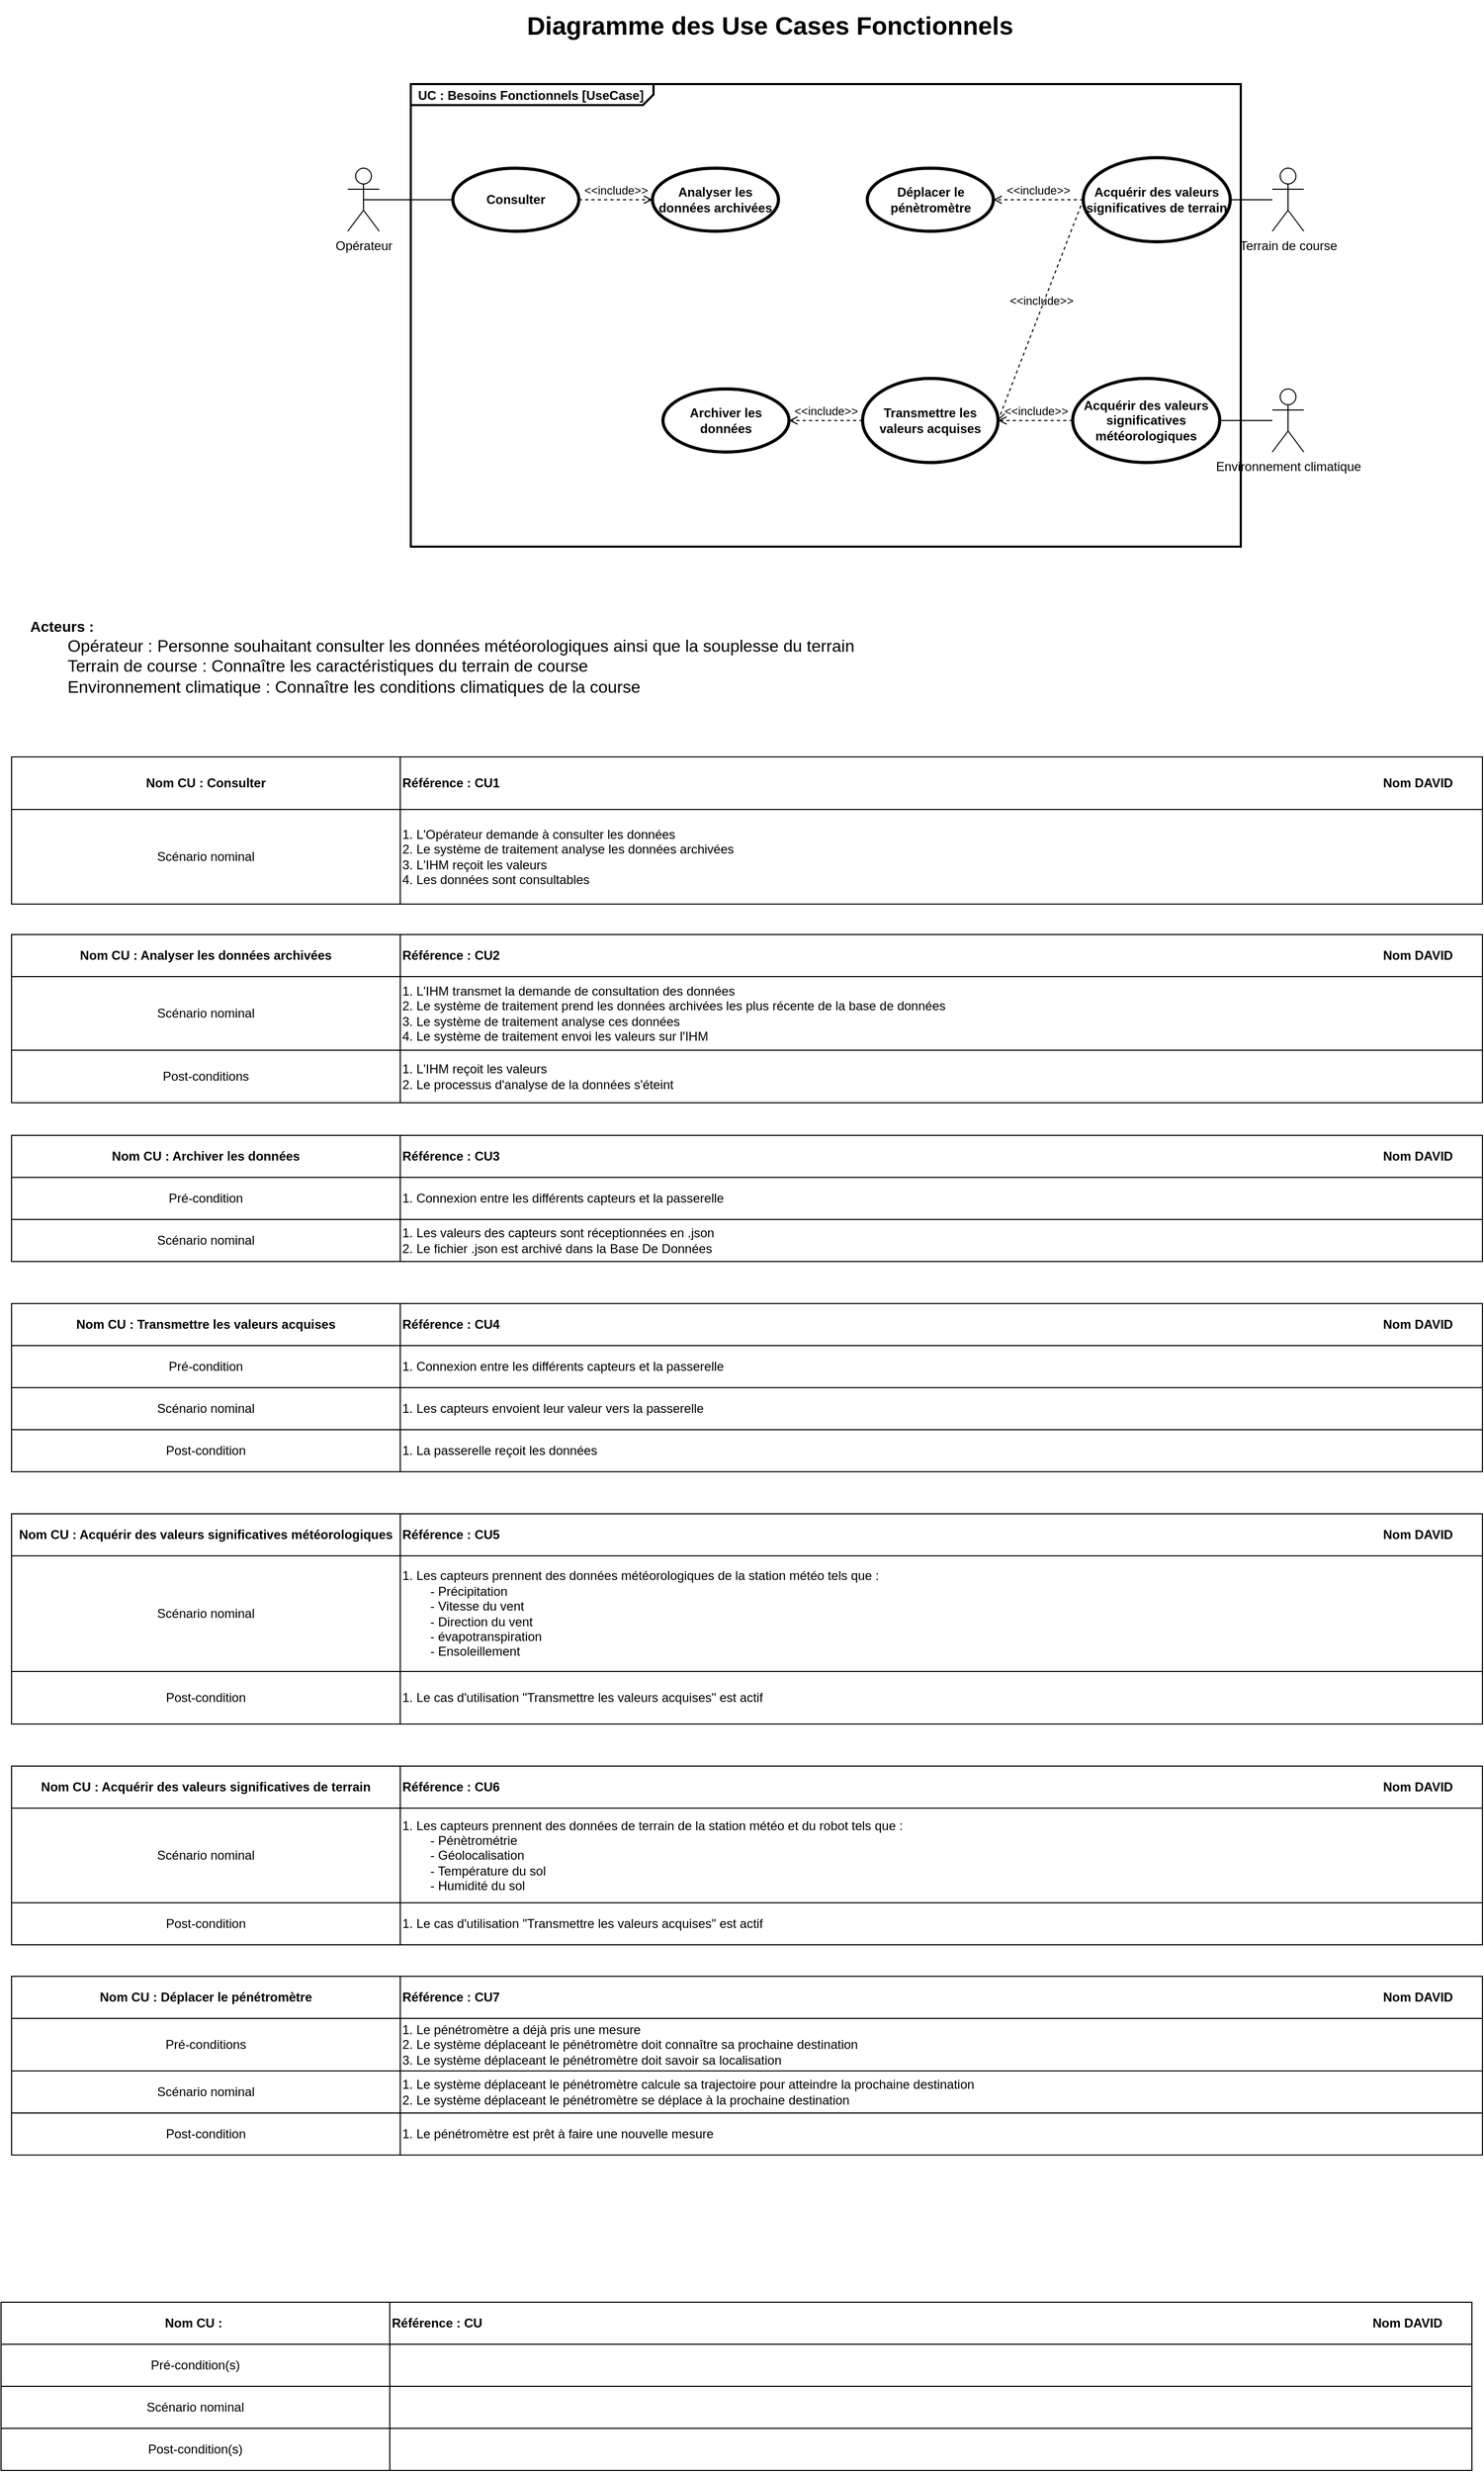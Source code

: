 <mxfile version="26.0.16">
  <diagram name="Page-1" id="A70qAdrdHBVWr6EGe4Zw">
    <mxGraphModel dx="1470" dy="661" grid="1" gridSize="10" guides="1" tooltips="1" connect="1" arrows="1" fold="1" page="1" pageScale="1" pageWidth="827" pageHeight="1169" math="0" shadow="0">
      <root>
        <mxCell id="0" />
        <mxCell id="1" parent="0" />
        <mxCell id="mM5LaX8ZNjWrrgv3H_fU-1" value="&lt;p style=&quot;margin:0px;margin-top:4px;margin-left:7px;text-align:left;&quot;&gt;&lt;b&gt;UC : Besoins Fonctionnels [UseCase]&lt;/b&gt;&lt;/p&gt;" style="html=1;shape=mxgraph.sysml.package;overflow=fill;labelX=231.9;strokeWidth=2;align=center;" parent="1" vertex="1">
          <mxGeometry x="500" y="200" width="790" height="440" as="geometry" />
        </mxCell>
        <mxCell id="mM5LaX8ZNjWrrgv3H_fU-2" value="Opérateur" style="shape=umlActor;html=1;verticalLabelPosition=bottom;verticalAlign=top;align=center;" parent="1" vertex="1">
          <mxGeometry x="440" y="280" width="30" height="60" as="geometry" />
        </mxCell>
        <mxCell id="mM5LaX8ZNjWrrgv3H_fU-3" value="Consulter" style="shape=ellipse;html=1;strokeWidth=3;fontStyle=1;whiteSpace=wrap;align=center;perimeter=ellipsePerimeter;" parent="1" vertex="1">
          <mxGeometry x="540" y="280" width="120" height="60" as="geometry" />
        </mxCell>
        <mxCell id="mM5LaX8ZNjWrrgv3H_fU-4" value="" style="edgeStyle=none;html=1;endArrow=none;verticalAlign=bottom;rounded=0;exitX=0.5;exitY=0.5;exitDx=0;exitDy=0;exitPerimeter=0;entryX=0;entryY=0.5;entryDx=0;entryDy=0;" parent="1" source="mM5LaX8ZNjWrrgv3H_fU-2" target="mM5LaX8ZNjWrrgv3H_fU-3" edge="1">
          <mxGeometry width="160" relative="1" as="geometry">
            <mxPoint x="780" y="450" as="sourcePoint" />
            <mxPoint x="940" y="450" as="targetPoint" />
          </mxGeometry>
        </mxCell>
        <mxCell id="mM5LaX8ZNjWrrgv3H_fU-5" value="Analyser les données archivées" style="shape=ellipse;html=1;strokeWidth=3;fontStyle=1;whiteSpace=wrap;align=center;perimeter=ellipsePerimeter;" parent="1" vertex="1">
          <mxGeometry x="730" y="280" width="120" height="60" as="geometry" />
        </mxCell>
        <mxCell id="mM5LaX8ZNjWrrgv3H_fU-6" value="&amp;lt;&amp;lt;include&amp;gt;&amp;gt;" style="edgeStyle=none;html=1;endArrow=open;verticalAlign=bottom;dashed=1;labelBackgroundColor=none;rounded=0;exitX=1;exitY=0.5;exitDx=0;exitDy=0;entryX=0;entryY=0.5;entryDx=0;entryDy=0;" parent="1" source="mM5LaX8ZNjWrrgv3H_fU-3" target="mM5LaX8ZNjWrrgv3H_fU-5" edge="1">
          <mxGeometry width="160" relative="1" as="geometry">
            <mxPoint x="780" y="450" as="sourcePoint" />
            <mxPoint x="940" y="450" as="targetPoint" />
          </mxGeometry>
        </mxCell>
        <mxCell id="mM5LaX8ZNjWrrgv3H_fU-10" value="Acquérir des valeurs significatives météorologiques" style="shape=ellipse;html=1;strokeWidth=3;fontStyle=1;whiteSpace=wrap;align=center;perimeter=ellipsePerimeter;" parent="1" vertex="1">
          <mxGeometry x="1130" y="480" width="140" height="80" as="geometry" />
        </mxCell>
        <mxCell id="mM5LaX8ZNjWrrgv3H_fU-11" value="Environnement climatique" style="shape=umlActor;html=1;verticalLabelPosition=bottom;verticalAlign=top;align=center;" parent="1" vertex="1">
          <mxGeometry x="1320" y="490" width="30" height="60" as="geometry" />
        </mxCell>
        <mxCell id="mM5LaX8ZNjWrrgv3H_fU-12" value="Terrain de course" style="shape=umlActor;html=1;verticalLabelPosition=bottom;verticalAlign=top;align=center;" parent="1" vertex="1">
          <mxGeometry x="1320" y="280" width="30" height="60" as="geometry" />
        </mxCell>
        <mxCell id="mM5LaX8ZNjWrrgv3H_fU-16" value="Transmettre les valeurs acquises" style="shape=ellipse;html=1;strokeWidth=3;fontStyle=1;whiteSpace=wrap;align=center;perimeter=ellipsePerimeter;" parent="1" vertex="1">
          <mxGeometry x="930" y="480" width="129" height="80" as="geometry" />
        </mxCell>
        <mxCell id="mM5LaX8ZNjWrrgv3H_fU-17" value="&amp;lt;&amp;lt;include&amp;gt;&amp;gt;" style="edgeStyle=none;html=1;endArrow=open;verticalAlign=bottom;dashed=1;labelBackgroundColor=none;rounded=0;entryX=1;entryY=0.5;entryDx=0;entryDy=0;exitX=0;exitY=0.5;exitDx=0;exitDy=0;" parent="1" source="mM5LaX8ZNjWrrgv3H_fU-10" target="mM5LaX8ZNjWrrgv3H_fU-16" edge="1">
          <mxGeometry width="160" relative="1" as="geometry">
            <mxPoint x="770" y="450" as="sourcePoint" />
            <mxPoint x="930" y="450" as="targetPoint" />
          </mxGeometry>
        </mxCell>
        <mxCell id="mM5LaX8ZNjWrrgv3H_fU-18" value="Archiver les données" style="shape=ellipse;html=1;strokeWidth=3;fontStyle=1;whiteSpace=wrap;align=center;perimeter=ellipsePerimeter;" parent="1" vertex="1">
          <mxGeometry x="740" y="490" width="120" height="60" as="geometry" />
        </mxCell>
        <mxCell id="mM5LaX8ZNjWrrgv3H_fU-20" value="&amp;lt;&amp;lt;include&amp;gt;&amp;gt;" style="edgeStyle=none;html=1;endArrow=open;verticalAlign=bottom;dashed=1;labelBackgroundColor=none;rounded=0;entryX=1;entryY=0.5;entryDx=0;entryDy=0;exitX=0;exitY=0.5;exitDx=0;exitDy=0;" parent="1" source="mM5LaX8ZNjWrrgv3H_fU-16" target="mM5LaX8ZNjWrrgv3H_fU-18" edge="1">
          <mxGeometry width="160" relative="1" as="geometry">
            <mxPoint x="770" y="450" as="sourcePoint" />
            <mxPoint x="930" y="450" as="targetPoint" />
          </mxGeometry>
        </mxCell>
        <mxCell id="mM5LaX8ZNjWrrgv3H_fU-22" value="Acquérir des valeurs significatives de terrain" style="shape=ellipse;html=1;strokeWidth=3;fontStyle=1;whiteSpace=wrap;align=center;perimeter=ellipsePerimeter;" parent="1" vertex="1">
          <mxGeometry x="1140" y="270" width="140" height="80" as="geometry" />
        </mxCell>
        <mxCell id="mM5LaX8ZNjWrrgv3H_fU-23" value="&amp;lt;&amp;lt;include&amp;gt;&amp;gt;" style="edgeStyle=none;html=1;endArrow=open;verticalAlign=bottom;dashed=1;labelBackgroundColor=none;rounded=0;entryX=1;entryY=0.5;entryDx=0;entryDy=0;exitX=0;exitY=0.5;exitDx=0;exitDy=0;" parent="1" source="mM5LaX8ZNjWrrgv3H_fU-22" target="mM5LaX8ZNjWrrgv3H_fU-16" edge="1">
          <mxGeometry width="160" relative="1" as="geometry">
            <mxPoint x="1130" y="555" as="sourcePoint" />
            <mxPoint x="1019" y="505" as="targetPoint" />
          </mxGeometry>
        </mxCell>
        <mxCell id="mM5LaX8ZNjWrrgv3H_fU-24" value="&amp;lt;&amp;lt;include&amp;gt;&amp;gt;" style="edgeStyle=none;html=1;endArrow=open;verticalAlign=bottom;dashed=1;labelBackgroundColor=none;rounded=0;exitX=0;exitY=0.5;exitDx=0;exitDy=0;" parent="1" source="mM5LaX8ZNjWrrgv3H_fU-22" target="mM5LaX8ZNjWrrgv3H_fU-25" edge="1">
          <mxGeometry width="160" relative="1" as="geometry">
            <mxPoint x="770" y="430" as="sourcePoint" />
            <mxPoint x="930" y="430" as="targetPoint" />
          </mxGeometry>
        </mxCell>
        <mxCell id="mM5LaX8ZNjWrrgv3H_fU-25" value="Déplacer le pénètromètre" style="shape=ellipse;html=1;strokeWidth=3;fontStyle=1;whiteSpace=wrap;align=center;perimeter=ellipsePerimeter;" parent="1" vertex="1">
          <mxGeometry x="934.5" y="280" width="120" height="60" as="geometry" />
        </mxCell>
        <mxCell id="mM5LaX8ZNjWrrgv3H_fU-30" value="&lt;font style=&quot;font-size: 24px;&quot;&gt;&lt;b style=&quot;&quot;&gt;Diagramme des Use Cases Fonctionnels&lt;/b&gt;&lt;/font&gt;" style="text;html=1;align=center;verticalAlign=middle;whiteSpace=wrap;rounded=0;" parent="1" vertex="1">
          <mxGeometry x="603.75" y="120" width="476.25" height="50" as="geometry" />
        </mxCell>
        <mxCell id="mM5LaX8ZNjWrrgv3H_fU-32" value="&lt;div style=&quot;text-align: left;&quot;&gt;&lt;span style=&quot;background-color: transparent; color: light-dark(rgb(0, 0, 0), rgb(255, 255, 255));&quot;&gt;&lt;font style=&quot;font-size: 14px;&quot;&gt;&lt;b&gt;Acteurs :&lt;/b&gt;&lt;/font&gt;&lt;/span&gt;&lt;/div&gt;&lt;div style=&quot;text-align: left;&quot;&gt;&lt;font size=&quot;3&quot;&gt;&lt;span style=&quot;white-space: pre;&quot;&gt;&#x9;&lt;/span&gt;Opérateur : Personne souhaitant consulter les données météorologiques ainsi que la souplesse du terrain&lt;/font&gt;&lt;br&gt;&lt;/div&gt;&lt;div style=&quot;text-align: left;&quot;&gt;&lt;font size=&quot;3&quot;&gt;&lt;span style=&quot;white-space: pre;&quot;&gt;&#x9;&lt;/span&gt;Terrain de course : Connaître les caractéristiques du terrain de course&lt;/font&gt;&lt;/div&gt;&lt;div style=&quot;text-align: left;&quot;&gt;&lt;font size=&quot;3&quot;&gt;&lt;span style=&quot;white-space: pre;&quot;&gt;&#x9;&lt;/span&gt;Environnement climatique : Connaître les conditions climatiques de la course&lt;br&gt;&lt;/font&gt;&lt;/div&gt;" style="text;html=1;align=center;verticalAlign=middle;whiteSpace=wrap;rounded=0;" parent="1" vertex="1">
          <mxGeometry x="120" y="700" width="820" height="90" as="geometry" />
        </mxCell>
        <mxCell id="IDqtNjEQeDUn0TwhhDhB-2" value="" style="edgeStyle=none;html=1;endArrow=none;verticalAlign=bottom;rounded=0;fontSize=12;startSize=8;endSize=8;curved=1;exitX=1;exitY=0.5;exitDx=0;exitDy=0;" parent="1" source="mM5LaX8ZNjWrrgv3H_fU-22" target="mM5LaX8ZNjWrrgv3H_fU-12" edge="1">
          <mxGeometry width="160" relative="1" as="geometry">
            <mxPoint x="710" y="450" as="sourcePoint" />
            <mxPoint x="870" y="450" as="targetPoint" />
          </mxGeometry>
        </mxCell>
        <mxCell id="IDqtNjEQeDUn0TwhhDhB-4" value="" style="edgeStyle=none;html=1;endArrow=none;verticalAlign=bottom;rounded=0;fontSize=12;startSize=8;endSize=8;curved=1;exitX=1;exitY=0.5;exitDx=0;exitDy=0;" parent="1" source="mM5LaX8ZNjWrrgv3H_fU-10" target="mM5LaX8ZNjWrrgv3H_fU-11" edge="1">
          <mxGeometry width="160" relative="1" as="geometry">
            <mxPoint x="1290" y="390" as="sourcePoint" />
            <mxPoint x="1560" y="305" as="targetPoint" />
          </mxGeometry>
        </mxCell>
        <mxCell id="TfrUjy63wPKS15s9oKsK-1" value="" style="shape=table;startSize=0;container=1;collapsible=0;childLayout=tableLayout;" parent="1" vertex="1">
          <mxGeometry x="120" y="840" width="1400" height="140" as="geometry" />
        </mxCell>
        <mxCell id="TfrUjy63wPKS15s9oKsK-2" value="" style="shape=tableRow;horizontal=0;startSize=0;swimlaneHead=0;swimlaneBody=0;strokeColor=inherit;top=0;left=0;bottom=0;right=0;collapsible=0;dropTarget=0;fillColor=none;points=[[0,0.5],[1,0.5]];portConstraint=eastwest;" parent="TfrUjy63wPKS15s9oKsK-1" vertex="1">
          <mxGeometry width="1400" height="50" as="geometry" />
        </mxCell>
        <mxCell id="TfrUjy63wPKS15s9oKsK-3" value="&lt;b&gt;Nom CU : Consulter&lt;/b&gt;" style="shape=partialRectangle;html=1;whiteSpace=wrap;connectable=0;strokeColor=inherit;overflow=hidden;fillColor=none;top=0;left=0;bottom=0;right=0;pointerEvents=1;" parent="TfrUjy63wPKS15s9oKsK-2" vertex="1">
          <mxGeometry width="370" height="50" as="geometry">
            <mxRectangle width="370" height="50" as="alternateBounds" />
          </mxGeometry>
        </mxCell>
        <mxCell id="TfrUjy63wPKS15s9oKsK-4" value="&lt;b&gt;Référence : CU1&lt;span style=&quot;white-space: pre;&quot;&gt;&#x9;&lt;/span&gt;&lt;span style=&quot;white-space: pre;&quot;&gt;&#x9;&lt;/span&gt;&lt;span style=&quot;white-space: pre;&quot;&gt;&#x9;&lt;/span&gt;&lt;span style=&quot;white-space: pre;&quot;&gt;&#x9;&lt;/span&gt;&lt;span style=&quot;white-space: pre;&quot;&gt;&#x9;&lt;/span&gt;&lt;span style=&quot;white-space: pre;&quot;&gt;&#x9;&lt;/span&gt;&lt;span style=&quot;white-space: pre;&quot;&gt;&#x9;&lt;/span&gt;&lt;span style=&quot;white-space: pre;&quot;&gt;&#x9;&lt;/span&gt;&lt;span style=&quot;white-space: pre;&quot;&gt;&#x9;&lt;/span&gt;&lt;span style=&quot;white-space: pre;&quot;&gt;&#x9;&lt;/span&gt;&lt;span style=&quot;white-space: pre;&quot;&gt;&#x9;&lt;/span&gt;&lt;span style=&quot;white-space: pre;&quot;&gt;&#x9;&lt;/span&gt;&lt;span style=&quot;white-space: pre;&quot;&gt;&#x9;&lt;/span&gt;&lt;span style=&quot;white-space: pre;&quot;&gt;&#x9;&lt;/span&gt;&lt;span style=&quot;white-space: pre;&quot;&gt;&#x9;&lt;/span&gt;&lt;span style=&quot;white-space: pre;&quot;&gt;&#x9;&lt;/span&gt;&lt;span style=&quot;white-space: pre;&quot;&gt;&#x9;&lt;/span&gt;&lt;span style=&quot;white-space: pre;&quot;&gt;&#x9;&lt;/span&gt;&lt;span style=&quot;white-space: pre;&quot;&gt;&#x9;&lt;/span&gt;&lt;span style=&quot;white-space: pre;&quot;&gt;&#x9;&lt;/span&gt;&lt;span style=&quot;white-space: pre;&quot;&gt;&#x9;&lt;/span&gt;&lt;span style=&quot;white-space: pre;&quot;&gt;&#x9;&lt;/span&gt;&lt;span style=&quot;white-space: pre;&quot;&gt;&#x9;&lt;/span&gt;&lt;span style=&quot;white-space: pre;&quot;&gt;&#x9;&lt;/span&gt;&lt;span style=&quot;white-space: pre;&quot;&gt;&#x9;&lt;/span&gt;&lt;span style=&quot;white-space: pre;&quot;&gt;&#x9;&lt;/span&gt;&lt;span style=&quot;white-space: pre;&quot;&gt;&#x9;&lt;/span&gt;&lt;span style=&quot;white-space: pre;&quot;&gt;&#x9;&lt;/span&gt;&lt;span style=&quot;white-space: pre;&quot;&gt;&#x9;&lt;/span&gt;&lt;span style=&quot;white-space: pre;&quot;&gt;&#x9;&lt;/span&gt;&lt;span style=&quot;white-space: pre;&quot;&gt;&#x9;&lt;/span&gt;&lt;span style=&quot;white-space: pre;&quot;&gt;&#x9;&lt;/span&gt;Nom DAVID&lt;/b&gt;" style="shape=partialRectangle;html=1;whiteSpace=wrap;connectable=0;strokeColor=inherit;overflow=hidden;fillColor=none;top=0;left=0;bottom=0;right=0;pointerEvents=1;align=left;" parent="TfrUjy63wPKS15s9oKsK-2" vertex="1">
          <mxGeometry x="370" width="1030" height="50" as="geometry">
            <mxRectangle width="1030" height="50" as="alternateBounds" />
          </mxGeometry>
        </mxCell>
        <mxCell id="TfrUjy63wPKS15s9oKsK-8" value="" style="shape=tableRow;horizontal=0;startSize=0;swimlaneHead=0;swimlaneBody=0;strokeColor=inherit;top=0;left=0;bottom=0;right=0;collapsible=0;dropTarget=0;fillColor=none;points=[[0,0.5],[1,0.5]];portConstraint=eastwest;" parent="TfrUjy63wPKS15s9oKsK-1" vertex="1">
          <mxGeometry y="50" width="1400" height="90" as="geometry" />
        </mxCell>
        <mxCell id="TfrUjy63wPKS15s9oKsK-9" value="Scénario nominal" style="shape=partialRectangle;html=1;whiteSpace=wrap;connectable=0;strokeColor=inherit;overflow=hidden;fillColor=none;top=0;left=0;bottom=0;right=0;pointerEvents=1;" parent="TfrUjy63wPKS15s9oKsK-8" vertex="1">
          <mxGeometry width="370" height="90" as="geometry">
            <mxRectangle width="370" height="90" as="alternateBounds" />
          </mxGeometry>
        </mxCell>
        <mxCell id="TfrUjy63wPKS15s9oKsK-10" value="1. L&#39;Opérateur demande à consulter les données&lt;div&gt;2. Le système de traitement analyse les données archivées&lt;/div&gt;&lt;div&gt;3. L&#39;IHM reçoit les valeurs&lt;/div&gt;&lt;div&gt;4. Les données sont consultables&lt;/div&gt;" style="shape=partialRectangle;html=1;whiteSpace=wrap;connectable=0;strokeColor=inherit;overflow=hidden;fillColor=none;top=0;left=0;bottom=0;right=0;pointerEvents=1;align=left;" parent="TfrUjy63wPKS15s9oKsK-8" vertex="1">
          <mxGeometry x="370" width="1030" height="90" as="geometry">
            <mxRectangle width="1030" height="90" as="alternateBounds" />
          </mxGeometry>
        </mxCell>
        <mxCell id="TfrUjy63wPKS15s9oKsK-27" value="" style="shape=table;startSize=0;container=1;collapsible=0;childLayout=tableLayout;" parent="1" vertex="1">
          <mxGeometry x="110" y="2310" width="1400" height="160" as="geometry" />
        </mxCell>
        <mxCell id="TfrUjy63wPKS15s9oKsK-28" value="" style="shape=tableRow;horizontal=0;startSize=0;swimlaneHead=0;swimlaneBody=0;strokeColor=inherit;top=0;left=0;bottom=0;right=0;collapsible=0;dropTarget=0;fillColor=none;points=[[0,0.5],[1,0.5]];portConstraint=eastwest;" parent="TfrUjy63wPKS15s9oKsK-27" vertex="1">
          <mxGeometry width="1400" height="40" as="geometry" />
        </mxCell>
        <mxCell id="TfrUjy63wPKS15s9oKsK-29" value="&lt;b&gt;Nom CU :&amp;nbsp;&lt;/b&gt;" style="shape=partialRectangle;html=1;whiteSpace=wrap;connectable=0;strokeColor=inherit;overflow=hidden;fillColor=none;top=0;left=0;bottom=0;right=0;pointerEvents=1;" parent="TfrUjy63wPKS15s9oKsK-28" vertex="1">
          <mxGeometry width="370" height="40" as="geometry">
            <mxRectangle width="370" height="40" as="alternateBounds" />
          </mxGeometry>
        </mxCell>
        <mxCell id="TfrUjy63wPKS15s9oKsK-30" value="&lt;b&gt;Référence : CU&lt;span style=&quot;white-space: pre;&quot;&gt;&#x9;&lt;/span&gt;&lt;span style=&quot;white-space: pre;&quot;&gt;&#x9;&lt;/span&gt;&lt;span style=&quot;white-space: pre;&quot;&gt;&#x9;&lt;/span&gt;&lt;span style=&quot;white-space: pre;&quot;&gt;&#x9;&lt;/span&gt;&lt;span style=&quot;white-space: pre;&quot;&gt;&#x9;&lt;/span&gt;&lt;span style=&quot;white-space: pre;&quot;&gt;&#x9;&lt;/span&gt;&lt;span style=&quot;white-space: pre;&quot;&gt;&#x9;&lt;/span&gt;&lt;span style=&quot;white-space: pre;&quot;&gt;&#x9;&lt;/span&gt;&lt;span style=&quot;white-space: pre;&quot;&gt;&#x9;&lt;/span&gt;&lt;span style=&quot;white-space: pre;&quot;&gt;&#x9;&lt;/span&gt;&lt;span style=&quot;white-space: pre;&quot;&gt;&#x9;&lt;/span&gt;&lt;span style=&quot;white-space: pre;&quot;&gt;&#x9;&lt;/span&gt;&lt;span style=&quot;white-space: pre;&quot;&gt;&#x9;&lt;/span&gt;&lt;span style=&quot;white-space: pre;&quot;&gt;&#x9;&lt;/span&gt;&lt;span style=&quot;white-space: pre;&quot;&gt;&#x9;&lt;/span&gt;&lt;span style=&quot;white-space: pre;&quot;&gt;&#x9;&lt;/span&gt;&lt;span style=&quot;white-space: pre;&quot;&gt;&#x9;&lt;/span&gt;&lt;span style=&quot;white-space: pre;&quot;&gt;&#x9;&lt;/span&gt;&lt;span style=&quot;white-space: pre;&quot;&gt;&#x9;&lt;/span&gt;&lt;span style=&quot;white-space: pre;&quot;&gt;&#x9;&lt;/span&gt;&lt;span style=&quot;white-space: pre;&quot;&gt;&#x9;&lt;/span&gt;&lt;span style=&quot;white-space: pre;&quot;&gt;&#x9;&lt;/span&gt;&lt;span style=&quot;white-space: pre;&quot;&gt;&#x9;&lt;/span&gt;&lt;span style=&quot;white-space: pre;&quot;&gt;&#x9;&lt;/span&gt;&lt;span style=&quot;white-space: pre;&quot;&gt;&#x9;&lt;/span&gt;&lt;span style=&quot;white-space: pre;&quot;&gt;&#x9;&lt;/span&gt;&lt;span style=&quot;white-space: pre;&quot;&gt;&#x9;&lt;/span&gt;&lt;span style=&quot;white-space: pre;&quot;&gt;&#x9;&lt;/span&gt;&lt;span style=&quot;white-space: pre;&quot;&gt;&#x9;&lt;/span&gt;&lt;span style=&quot;white-space: pre;&quot;&gt;&#x9;&lt;/span&gt;&lt;span style=&quot;white-space: pre;&quot;&gt;&#x9;&lt;/span&gt;&lt;span style=&quot;white-space: pre;&quot;&gt;&#x9;&lt;/span&gt;Nom DAVID&lt;/b&gt;" style="shape=partialRectangle;html=1;whiteSpace=wrap;connectable=0;strokeColor=inherit;overflow=hidden;fillColor=none;top=0;left=0;bottom=0;right=0;pointerEvents=1;align=left;" parent="TfrUjy63wPKS15s9oKsK-28" vertex="1">
          <mxGeometry x="370" width="1030" height="40" as="geometry">
            <mxRectangle width="1030" height="40" as="alternateBounds" />
          </mxGeometry>
        </mxCell>
        <mxCell id="TfrUjy63wPKS15s9oKsK-31" value="" style="shape=tableRow;horizontal=0;startSize=0;swimlaneHead=0;swimlaneBody=0;strokeColor=inherit;top=0;left=0;bottom=0;right=0;collapsible=0;dropTarget=0;fillColor=none;points=[[0,0.5],[1,0.5]];portConstraint=eastwest;" parent="TfrUjy63wPKS15s9oKsK-27" vertex="1">
          <mxGeometry y="40" width="1400" height="40" as="geometry" />
        </mxCell>
        <mxCell id="TfrUjy63wPKS15s9oKsK-32" value="Pré-condition(s)" style="shape=partialRectangle;html=1;whiteSpace=wrap;connectable=0;strokeColor=inherit;overflow=hidden;fillColor=none;top=0;left=0;bottom=0;right=0;pointerEvents=1;" parent="TfrUjy63wPKS15s9oKsK-31" vertex="1">
          <mxGeometry width="370" height="40" as="geometry">
            <mxRectangle width="370" height="40" as="alternateBounds" />
          </mxGeometry>
        </mxCell>
        <mxCell id="TfrUjy63wPKS15s9oKsK-33" value="" style="shape=partialRectangle;html=1;whiteSpace=wrap;connectable=0;strokeColor=inherit;overflow=hidden;fillColor=none;top=0;left=0;bottom=0;right=0;pointerEvents=1;align=left;" parent="TfrUjy63wPKS15s9oKsK-31" vertex="1">
          <mxGeometry x="370" width="1030" height="40" as="geometry">
            <mxRectangle width="1030" height="40" as="alternateBounds" />
          </mxGeometry>
        </mxCell>
        <mxCell id="TfrUjy63wPKS15s9oKsK-34" value="" style="shape=tableRow;horizontal=0;startSize=0;swimlaneHead=0;swimlaneBody=0;strokeColor=inherit;top=0;left=0;bottom=0;right=0;collapsible=0;dropTarget=0;fillColor=none;points=[[0,0.5],[1,0.5]];portConstraint=eastwest;" parent="TfrUjy63wPKS15s9oKsK-27" vertex="1">
          <mxGeometry y="80" width="1400" height="40" as="geometry" />
        </mxCell>
        <mxCell id="TfrUjy63wPKS15s9oKsK-35" value="Scénario nominal" style="shape=partialRectangle;html=1;whiteSpace=wrap;connectable=0;strokeColor=inherit;overflow=hidden;fillColor=none;top=0;left=0;bottom=0;right=0;pointerEvents=1;" parent="TfrUjy63wPKS15s9oKsK-34" vertex="1">
          <mxGeometry width="370" height="40" as="geometry">
            <mxRectangle width="370" height="40" as="alternateBounds" />
          </mxGeometry>
        </mxCell>
        <mxCell id="TfrUjy63wPKS15s9oKsK-36" value="" style="shape=partialRectangle;html=1;whiteSpace=wrap;connectable=0;strokeColor=inherit;overflow=hidden;fillColor=none;top=0;left=0;bottom=0;right=0;pointerEvents=1;align=left;" parent="TfrUjy63wPKS15s9oKsK-34" vertex="1">
          <mxGeometry x="370" width="1030" height="40" as="geometry">
            <mxRectangle width="1030" height="40" as="alternateBounds" />
          </mxGeometry>
        </mxCell>
        <mxCell id="TfrUjy63wPKS15s9oKsK-37" value="" style="shape=tableRow;horizontal=0;startSize=0;swimlaneHead=0;swimlaneBody=0;strokeColor=inherit;top=0;left=0;bottom=0;right=0;collapsible=0;dropTarget=0;fillColor=none;points=[[0,0.5],[1,0.5]];portConstraint=eastwest;" parent="TfrUjy63wPKS15s9oKsK-27" vertex="1">
          <mxGeometry y="120" width="1400" height="40" as="geometry" />
        </mxCell>
        <mxCell id="TfrUjy63wPKS15s9oKsK-38" value="Post-condition(s)" style="shape=partialRectangle;html=1;whiteSpace=wrap;connectable=0;strokeColor=inherit;overflow=hidden;fillColor=none;top=0;left=0;bottom=0;right=0;pointerEvents=1;" parent="TfrUjy63wPKS15s9oKsK-37" vertex="1">
          <mxGeometry width="370" height="40" as="geometry">
            <mxRectangle width="370" height="40" as="alternateBounds" />
          </mxGeometry>
        </mxCell>
        <mxCell id="TfrUjy63wPKS15s9oKsK-39" value="" style="shape=partialRectangle;html=1;whiteSpace=wrap;connectable=0;strokeColor=inherit;overflow=hidden;fillColor=none;top=0;left=0;bottom=0;right=0;pointerEvents=1;align=left;" parent="TfrUjy63wPKS15s9oKsK-37" vertex="1">
          <mxGeometry x="370" width="1030" height="40" as="geometry">
            <mxRectangle width="1030" height="40" as="alternateBounds" />
          </mxGeometry>
        </mxCell>
        <mxCell id="TfrUjy63wPKS15s9oKsK-47" value="" style="shape=table;startSize=0;container=1;collapsible=0;childLayout=tableLayout;" parent="1" vertex="1">
          <mxGeometry x="120" y="1009" width="1400" height="160" as="geometry" />
        </mxCell>
        <mxCell id="TfrUjy63wPKS15s9oKsK-48" value="" style="shape=tableRow;horizontal=0;startSize=0;swimlaneHead=0;swimlaneBody=0;strokeColor=inherit;top=0;left=0;bottom=0;right=0;collapsible=0;dropTarget=0;fillColor=none;points=[[0,0.5],[1,0.5]];portConstraint=eastwest;" parent="TfrUjy63wPKS15s9oKsK-47" vertex="1">
          <mxGeometry width="1400" height="40" as="geometry" />
        </mxCell>
        <mxCell id="TfrUjy63wPKS15s9oKsK-49" value="&lt;b&gt;Nom CU : Analyser les données archivées&lt;/b&gt;" style="shape=partialRectangle;html=1;whiteSpace=wrap;connectable=0;strokeColor=inherit;overflow=hidden;fillColor=none;top=0;left=0;bottom=0;right=0;pointerEvents=1;" parent="TfrUjy63wPKS15s9oKsK-48" vertex="1">
          <mxGeometry width="370" height="40" as="geometry">
            <mxRectangle width="370" height="40" as="alternateBounds" />
          </mxGeometry>
        </mxCell>
        <mxCell id="TfrUjy63wPKS15s9oKsK-50" value="&lt;b&gt;Référence : CU2&lt;span style=&quot;white-space: pre;&quot;&gt;&#x9;&lt;/span&gt;&lt;span style=&quot;white-space: pre;&quot;&gt;&#x9;&lt;/span&gt;&lt;span style=&quot;white-space: pre;&quot;&gt;&#x9;&lt;/span&gt;&lt;span style=&quot;white-space: pre;&quot;&gt;&#x9;&lt;/span&gt;&lt;span style=&quot;white-space: pre;&quot;&gt;&#x9;&lt;/span&gt;&lt;span style=&quot;white-space: pre;&quot;&gt;&#x9;&lt;/span&gt;&lt;span style=&quot;white-space: pre;&quot;&gt;&#x9;&lt;/span&gt;&lt;span style=&quot;white-space: pre;&quot;&gt;&#x9;&lt;/span&gt;&lt;span style=&quot;white-space: pre;&quot;&gt;&#x9;&lt;/span&gt;&lt;span style=&quot;white-space: pre;&quot;&gt;&#x9;&lt;/span&gt;&lt;span style=&quot;white-space: pre;&quot;&gt;&#x9;&lt;/span&gt;&lt;span style=&quot;white-space: pre;&quot;&gt;&#x9;&lt;/span&gt;&lt;span style=&quot;white-space: pre;&quot;&gt;&#x9;&lt;/span&gt;&lt;span style=&quot;white-space: pre;&quot;&gt;&#x9;&lt;/span&gt;&lt;span style=&quot;white-space: pre;&quot;&gt;&#x9;&lt;/span&gt;&lt;span style=&quot;white-space: pre;&quot;&gt;&#x9;&lt;/span&gt;&lt;span style=&quot;white-space: pre;&quot;&gt;&#x9;&lt;/span&gt;&lt;span style=&quot;white-space: pre;&quot;&gt;&#x9;&lt;/span&gt;&lt;span style=&quot;white-space: pre;&quot;&gt;&#x9;&lt;/span&gt;&lt;span style=&quot;white-space: pre;&quot;&gt;&#x9;&lt;/span&gt;&lt;span style=&quot;white-space: pre;&quot;&gt;&#x9;&lt;/span&gt;&lt;span style=&quot;white-space: pre;&quot;&gt;&#x9;&lt;/span&gt;&lt;span style=&quot;white-space: pre;&quot;&gt;&#x9;&lt;/span&gt;&lt;span style=&quot;white-space: pre;&quot;&gt;&#x9;&lt;/span&gt;&lt;span style=&quot;white-space: pre;&quot;&gt;&#x9;&lt;/span&gt;&lt;span style=&quot;white-space: pre;&quot;&gt;&#x9;&lt;/span&gt;&lt;span style=&quot;white-space: pre;&quot;&gt;&#x9;&lt;/span&gt;&lt;span style=&quot;white-space: pre;&quot;&gt;&#x9;&lt;/span&gt;&lt;span style=&quot;white-space: pre;&quot;&gt;&#x9;&lt;/span&gt;&lt;span style=&quot;white-space: pre;&quot;&gt;&#x9;&lt;/span&gt;&lt;span style=&quot;white-space: pre;&quot;&gt;&#x9;&lt;/span&gt;&lt;span style=&quot;white-space: pre;&quot;&gt;&#x9;&lt;/span&gt;Nom DAVID&lt;/b&gt;" style="shape=partialRectangle;html=1;whiteSpace=wrap;connectable=0;strokeColor=inherit;overflow=hidden;fillColor=none;top=0;left=0;bottom=0;right=0;pointerEvents=1;align=left;" parent="TfrUjy63wPKS15s9oKsK-48" vertex="1">
          <mxGeometry x="370" width="1030" height="40" as="geometry">
            <mxRectangle width="1030" height="40" as="alternateBounds" />
          </mxGeometry>
        </mxCell>
        <mxCell id="TfrUjy63wPKS15s9oKsK-54" value="" style="shape=tableRow;horizontal=0;startSize=0;swimlaneHead=0;swimlaneBody=0;strokeColor=inherit;top=0;left=0;bottom=0;right=0;collapsible=0;dropTarget=0;fillColor=none;points=[[0,0.5],[1,0.5]];portConstraint=eastwest;" parent="TfrUjy63wPKS15s9oKsK-47" vertex="1">
          <mxGeometry y="40" width="1400" height="70" as="geometry" />
        </mxCell>
        <mxCell id="TfrUjy63wPKS15s9oKsK-55" value="Scénario nominal" style="shape=partialRectangle;html=1;whiteSpace=wrap;connectable=0;strokeColor=inherit;overflow=hidden;fillColor=none;top=0;left=0;bottom=0;right=0;pointerEvents=1;" parent="TfrUjy63wPKS15s9oKsK-54" vertex="1">
          <mxGeometry width="370" height="70" as="geometry">
            <mxRectangle width="370" height="70" as="alternateBounds" />
          </mxGeometry>
        </mxCell>
        <mxCell id="TfrUjy63wPKS15s9oKsK-56" value="&lt;div&gt;1. L&#39;IHM transmet la demande de consultation des données&lt;/div&gt;&lt;div&gt;2. Le système de traitement prend les données archivées les plus récente de la base de données&lt;/div&gt;&lt;div&gt;3. Le système de traitement analyse ces données&lt;/div&gt;&lt;div&gt;4. Le système de traitement envoi les valeurs sur l&#39;IHM&lt;/div&gt;" style="shape=partialRectangle;html=1;whiteSpace=wrap;connectable=0;strokeColor=inherit;overflow=hidden;fillColor=none;top=0;left=0;bottom=0;right=0;pointerEvents=1;align=left;" parent="TfrUjy63wPKS15s9oKsK-54" vertex="1">
          <mxGeometry x="370" width="1030" height="70" as="geometry">
            <mxRectangle width="1030" height="70" as="alternateBounds" />
          </mxGeometry>
        </mxCell>
        <mxCell id="TfrUjy63wPKS15s9oKsK-57" value="" style="shape=tableRow;horizontal=0;startSize=0;swimlaneHead=0;swimlaneBody=0;strokeColor=inherit;top=0;left=0;bottom=0;right=0;collapsible=0;dropTarget=0;fillColor=none;points=[[0,0.5],[1,0.5]];portConstraint=eastwest;" parent="TfrUjy63wPKS15s9oKsK-47" vertex="1">
          <mxGeometry y="110" width="1400" height="50" as="geometry" />
        </mxCell>
        <mxCell id="TfrUjy63wPKS15s9oKsK-58" value="Post-conditions" style="shape=partialRectangle;html=1;whiteSpace=wrap;connectable=0;strokeColor=inherit;overflow=hidden;fillColor=none;top=0;left=0;bottom=0;right=0;pointerEvents=1;" parent="TfrUjy63wPKS15s9oKsK-57" vertex="1">
          <mxGeometry width="370" height="50" as="geometry">
            <mxRectangle width="370" height="50" as="alternateBounds" />
          </mxGeometry>
        </mxCell>
        <mxCell id="TfrUjy63wPKS15s9oKsK-59" value="1. L&#39;IHM reçoit les valeurs&lt;div&gt;2.&lt;span style=&quot;background-color: transparent; color: light-dark(rgb(0, 0, 0), rgb(255, 255, 255));&quot;&gt;&amp;nbsp;&lt;/span&gt;&lt;span style=&quot;background-color: transparent; color: light-dark(rgb(0, 0, 0), rgb(255, 255, 255));&quot;&gt;Le processus d&#39;analyse de la données s&#39;éteint&lt;/span&gt;&lt;/div&gt;" style="shape=partialRectangle;html=1;whiteSpace=wrap;connectable=0;strokeColor=inherit;overflow=hidden;fillColor=none;top=0;left=0;bottom=0;right=0;pointerEvents=1;align=left;" parent="TfrUjy63wPKS15s9oKsK-57" vertex="1">
          <mxGeometry x="370" width="1030" height="50" as="geometry">
            <mxRectangle width="1030" height="50" as="alternateBounds" />
          </mxGeometry>
        </mxCell>
        <mxCell id="TfrUjy63wPKS15s9oKsK-61" value="" style="shape=table;startSize=0;container=1;collapsible=0;childLayout=tableLayout;" parent="1" vertex="1">
          <mxGeometry x="120" y="1200" width="1400" height="120" as="geometry" />
        </mxCell>
        <mxCell id="TfrUjy63wPKS15s9oKsK-62" value="" style="shape=tableRow;horizontal=0;startSize=0;swimlaneHead=0;swimlaneBody=0;strokeColor=inherit;top=0;left=0;bottom=0;right=0;collapsible=0;dropTarget=0;fillColor=none;points=[[0,0.5],[1,0.5]];portConstraint=eastwest;" parent="TfrUjy63wPKS15s9oKsK-61" vertex="1">
          <mxGeometry width="1400" height="40" as="geometry" />
        </mxCell>
        <mxCell id="TfrUjy63wPKS15s9oKsK-63" value="&lt;b&gt;Nom CU : Archiver les données&lt;/b&gt;" style="shape=partialRectangle;html=1;whiteSpace=wrap;connectable=0;strokeColor=inherit;overflow=hidden;fillColor=none;top=0;left=0;bottom=0;right=0;pointerEvents=1;" parent="TfrUjy63wPKS15s9oKsK-62" vertex="1">
          <mxGeometry width="370" height="40" as="geometry">
            <mxRectangle width="370" height="40" as="alternateBounds" />
          </mxGeometry>
        </mxCell>
        <mxCell id="TfrUjy63wPKS15s9oKsK-64" value="&lt;b&gt;Référence : CU3&lt;span style=&quot;white-space: pre;&quot;&gt;&#x9;&lt;/span&gt;&lt;span style=&quot;white-space: pre;&quot;&gt;&#x9;&lt;/span&gt;&lt;span style=&quot;white-space: pre;&quot;&gt;&#x9;&lt;/span&gt;&lt;span style=&quot;white-space: pre;&quot;&gt;&#x9;&lt;/span&gt;&lt;span style=&quot;white-space: pre;&quot;&gt;&#x9;&lt;/span&gt;&lt;span style=&quot;white-space: pre;&quot;&gt;&#x9;&lt;/span&gt;&lt;span style=&quot;white-space: pre;&quot;&gt;&#x9;&lt;/span&gt;&lt;span style=&quot;white-space: pre;&quot;&gt;&#x9;&lt;/span&gt;&lt;span style=&quot;white-space: pre;&quot;&gt;&#x9;&lt;/span&gt;&lt;span style=&quot;white-space: pre;&quot;&gt;&#x9;&lt;/span&gt;&lt;span style=&quot;white-space: pre;&quot;&gt;&#x9;&lt;/span&gt;&lt;span style=&quot;white-space: pre;&quot;&gt;&#x9;&lt;/span&gt;&lt;span style=&quot;white-space: pre;&quot;&gt;&#x9;&lt;/span&gt;&lt;span style=&quot;white-space: pre;&quot;&gt;&#x9;&lt;/span&gt;&lt;span style=&quot;white-space: pre;&quot;&gt;&#x9;&lt;/span&gt;&lt;span style=&quot;white-space: pre;&quot;&gt;&#x9;&lt;/span&gt;&lt;span style=&quot;white-space: pre;&quot;&gt;&#x9;&lt;/span&gt;&lt;span style=&quot;white-space: pre;&quot;&gt;&#x9;&lt;/span&gt;&lt;span style=&quot;white-space: pre;&quot;&gt;&#x9;&lt;/span&gt;&lt;span style=&quot;white-space: pre;&quot;&gt;&#x9;&lt;/span&gt;&lt;span style=&quot;white-space: pre;&quot;&gt;&#x9;&lt;/span&gt;&lt;span style=&quot;white-space: pre;&quot;&gt;&#x9;&lt;/span&gt;&lt;span style=&quot;white-space: pre;&quot;&gt;&#x9;&lt;/span&gt;&lt;span style=&quot;white-space: pre;&quot;&gt;&#x9;&lt;/span&gt;&lt;span style=&quot;white-space: pre;&quot;&gt;&#x9;&lt;/span&gt;&lt;span style=&quot;white-space: pre;&quot;&gt;&#x9;&lt;/span&gt;&lt;span style=&quot;white-space: pre;&quot;&gt;&#x9;&lt;/span&gt;&lt;span style=&quot;white-space: pre;&quot;&gt;&#x9;&lt;/span&gt;&lt;span style=&quot;white-space: pre;&quot;&gt;&#x9;&lt;/span&gt;&lt;span style=&quot;white-space: pre;&quot;&gt;&#x9;&lt;/span&gt;&lt;span style=&quot;white-space: pre;&quot;&gt;&#x9;&lt;/span&gt;&lt;span style=&quot;white-space: pre;&quot;&gt;&#x9;&lt;/span&gt;Nom DAVID&lt;/b&gt;" style="shape=partialRectangle;html=1;whiteSpace=wrap;connectable=0;strokeColor=inherit;overflow=hidden;fillColor=none;top=0;left=0;bottom=0;right=0;pointerEvents=1;align=left;" parent="TfrUjy63wPKS15s9oKsK-62" vertex="1">
          <mxGeometry x="370" width="1030" height="40" as="geometry">
            <mxRectangle width="1030" height="40" as="alternateBounds" />
          </mxGeometry>
        </mxCell>
        <mxCell id="TfrUjy63wPKS15s9oKsK-65" value="" style="shape=tableRow;horizontal=0;startSize=0;swimlaneHead=0;swimlaneBody=0;strokeColor=inherit;top=0;left=0;bottom=0;right=0;collapsible=0;dropTarget=0;fillColor=none;points=[[0,0.5],[1,0.5]];portConstraint=eastwest;" parent="TfrUjy63wPKS15s9oKsK-61" vertex="1">
          <mxGeometry y="40" width="1400" height="40" as="geometry" />
        </mxCell>
        <mxCell id="TfrUjy63wPKS15s9oKsK-66" value="Pré-condition" style="shape=partialRectangle;html=1;whiteSpace=wrap;connectable=0;strokeColor=inherit;overflow=hidden;fillColor=none;top=0;left=0;bottom=0;right=0;pointerEvents=1;" parent="TfrUjy63wPKS15s9oKsK-65" vertex="1">
          <mxGeometry width="370" height="40" as="geometry">
            <mxRectangle width="370" height="40" as="alternateBounds" />
          </mxGeometry>
        </mxCell>
        <mxCell id="TfrUjy63wPKS15s9oKsK-67" value="1. Connexion entre les différents capteurs et la passerelle" style="shape=partialRectangle;html=1;whiteSpace=wrap;connectable=0;strokeColor=inherit;overflow=hidden;fillColor=none;top=0;left=0;bottom=0;right=0;pointerEvents=1;align=left;" parent="TfrUjy63wPKS15s9oKsK-65" vertex="1">
          <mxGeometry x="370" width="1030" height="40" as="geometry">
            <mxRectangle width="1030" height="40" as="alternateBounds" />
          </mxGeometry>
        </mxCell>
        <mxCell id="TfrUjy63wPKS15s9oKsK-68" value="" style="shape=tableRow;horizontal=0;startSize=0;swimlaneHead=0;swimlaneBody=0;strokeColor=inherit;top=0;left=0;bottom=0;right=0;collapsible=0;dropTarget=0;fillColor=none;points=[[0,0.5],[1,0.5]];portConstraint=eastwest;" parent="TfrUjy63wPKS15s9oKsK-61" vertex="1">
          <mxGeometry y="80" width="1400" height="40" as="geometry" />
        </mxCell>
        <mxCell id="TfrUjy63wPKS15s9oKsK-69" value="Scénario nominal" style="shape=partialRectangle;html=1;whiteSpace=wrap;connectable=0;strokeColor=inherit;overflow=hidden;fillColor=none;top=0;left=0;bottom=0;right=0;pointerEvents=1;" parent="TfrUjy63wPKS15s9oKsK-68" vertex="1">
          <mxGeometry width="370" height="40" as="geometry">
            <mxRectangle width="370" height="40" as="alternateBounds" />
          </mxGeometry>
        </mxCell>
        <mxCell id="TfrUjy63wPKS15s9oKsK-70" value="1. Les valeurs des capteurs sont réceptionnées en .json&lt;div&gt;2. Le fichier .json est archivé dans la Base De Données&lt;/div&gt;" style="shape=partialRectangle;html=1;whiteSpace=wrap;connectable=0;strokeColor=inherit;overflow=hidden;fillColor=none;top=0;left=0;bottom=0;right=0;pointerEvents=1;align=left;" parent="TfrUjy63wPKS15s9oKsK-68" vertex="1">
          <mxGeometry x="370" width="1030" height="40" as="geometry">
            <mxRectangle width="1030" height="40" as="alternateBounds" />
          </mxGeometry>
        </mxCell>
        <mxCell id="TfrUjy63wPKS15s9oKsK-74" value="" style="shape=table;startSize=0;container=1;collapsible=0;childLayout=tableLayout;" parent="1" vertex="1">
          <mxGeometry x="120" y="1360" width="1400" height="160" as="geometry" />
        </mxCell>
        <mxCell id="TfrUjy63wPKS15s9oKsK-75" value="" style="shape=tableRow;horizontal=0;startSize=0;swimlaneHead=0;swimlaneBody=0;strokeColor=inherit;top=0;left=0;bottom=0;right=0;collapsible=0;dropTarget=0;fillColor=none;points=[[0,0.5],[1,0.5]];portConstraint=eastwest;" parent="TfrUjy63wPKS15s9oKsK-74" vertex="1">
          <mxGeometry width="1400" height="40" as="geometry" />
        </mxCell>
        <mxCell id="TfrUjy63wPKS15s9oKsK-76" value="&lt;b&gt;Nom CU : Transmettre les valeurs acquises&lt;/b&gt;" style="shape=partialRectangle;html=1;whiteSpace=wrap;connectable=0;strokeColor=inherit;overflow=hidden;fillColor=none;top=0;left=0;bottom=0;right=0;pointerEvents=1;" parent="TfrUjy63wPKS15s9oKsK-75" vertex="1">
          <mxGeometry width="370" height="40" as="geometry">
            <mxRectangle width="370" height="40" as="alternateBounds" />
          </mxGeometry>
        </mxCell>
        <mxCell id="TfrUjy63wPKS15s9oKsK-77" value="&lt;b&gt;Référence : CU4&lt;span style=&quot;white-space: pre;&quot;&gt;&#x9;&lt;/span&gt;&lt;span style=&quot;white-space: pre;&quot;&gt;&#x9;&lt;/span&gt;&lt;span style=&quot;white-space: pre;&quot;&gt;&#x9;&lt;/span&gt;&lt;span style=&quot;white-space: pre;&quot;&gt;&#x9;&lt;/span&gt;&lt;span style=&quot;white-space: pre;&quot;&gt;&#x9;&lt;/span&gt;&lt;span style=&quot;white-space: pre;&quot;&gt;&#x9;&lt;/span&gt;&lt;span style=&quot;white-space: pre;&quot;&gt;&#x9;&lt;/span&gt;&lt;span style=&quot;white-space: pre;&quot;&gt;&#x9;&lt;/span&gt;&lt;span style=&quot;white-space: pre;&quot;&gt;&#x9;&lt;/span&gt;&lt;span style=&quot;white-space: pre;&quot;&gt;&#x9;&lt;/span&gt;&lt;span style=&quot;white-space: pre;&quot;&gt;&#x9;&lt;/span&gt;&lt;span style=&quot;white-space: pre;&quot;&gt;&#x9;&lt;/span&gt;&lt;span style=&quot;white-space: pre;&quot;&gt;&#x9;&lt;/span&gt;&lt;span style=&quot;white-space: pre;&quot;&gt;&#x9;&lt;/span&gt;&lt;span style=&quot;white-space: pre;&quot;&gt;&#x9;&lt;/span&gt;&lt;span style=&quot;white-space: pre;&quot;&gt;&#x9;&lt;/span&gt;&lt;span style=&quot;white-space: pre;&quot;&gt;&#x9;&lt;/span&gt;&lt;span style=&quot;white-space: pre;&quot;&gt;&#x9;&lt;/span&gt;&lt;span style=&quot;white-space: pre;&quot;&gt;&#x9;&lt;/span&gt;&lt;span style=&quot;white-space: pre;&quot;&gt;&#x9;&lt;/span&gt;&lt;span style=&quot;white-space: pre;&quot;&gt;&#x9;&lt;/span&gt;&lt;span style=&quot;white-space: pre;&quot;&gt;&#x9;&lt;/span&gt;&lt;span style=&quot;white-space: pre;&quot;&gt;&#x9;&lt;/span&gt;&lt;span style=&quot;white-space: pre;&quot;&gt;&#x9;&lt;/span&gt;&lt;span style=&quot;white-space: pre;&quot;&gt;&#x9;&lt;/span&gt;&lt;span style=&quot;white-space: pre;&quot;&gt;&#x9;&lt;/span&gt;&lt;span style=&quot;white-space: pre;&quot;&gt;&#x9;&lt;/span&gt;&lt;span style=&quot;white-space: pre;&quot;&gt;&#x9;&lt;/span&gt;&lt;span style=&quot;white-space: pre;&quot;&gt;&#x9;&lt;/span&gt;&lt;span style=&quot;white-space: pre;&quot;&gt;&#x9;&lt;/span&gt;&lt;span style=&quot;white-space: pre;&quot;&gt;&#x9;&lt;/span&gt;&lt;span style=&quot;white-space: pre;&quot;&gt;&#x9;&lt;/span&gt;Nom DAVID&lt;/b&gt;" style="shape=partialRectangle;html=1;whiteSpace=wrap;connectable=0;strokeColor=inherit;overflow=hidden;fillColor=none;top=0;left=0;bottom=0;right=0;pointerEvents=1;align=left;" parent="TfrUjy63wPKS15s9oKsK-75" vertex="1">
          <mxGeometry x="370" width="1030" height="40" as="geometry">
            <mxRectangle width="1030" height="40" as="alternateBounds" />
          </mxGeometry>
        </mxCell>
        <mxCell id="TfrUjy63wPKS15s9oKsK-78" value="" style="shape=tableRow;horizontal=0;startSize=0;swimlaneHead=0;swimlaneBody=0;strokeColor=inherit;top=0;left=0;bottom=0;right=0;collapsible=0;dropTarget=0;fillColor=none;points=[[0,0.5],[1,0.5]];portConstraint=eastwest;" parent="TfrUjy63wPKS15s9oKsK-74" vertex="1">
          <mxGeometry y="40" width="1400" height="40" as="geometry" />
        </mxCell>
        <mxCell id="TfrUjy63wPKS15s9oKsK-79" value="Pré-condition" style="shape=partialRectangle;html=1;whiteSpace=wrap;connectable=0;strokeColor=inherit;overflow=hidden;fillColor=none;top=0;left=0;bottom=0;right=0;pointerEvents=1;" parent="TfrUjy63wPKS15s9oKsK-78" vertex="1">
          <mxGeometry width="370" height="40" as="geometry">
            <mxRectangle width="370" height="40" as="alternateBounds" />
          </mxGeometry>
        </mxCell>
        <mxCell id="TfrUjy63wPKS15s9oKsK-80" value="1. Connexion entre les différents capteurs et la passerelle" style="shape=partialRectangle;html=1;whiteSpace=wrap;connectable=0;strokeColor=inherit;overflow=hidden;fillColor=none;top=0;left=0;bottom=0;right=0;pointerEvents=1;align=left;" parent="TfrUjy63wPKS15s9oKsK-78" vertex="1">
          <mxGeometry x="370" width="1030" height="40" as="geometry">
            <mxRectangle width="1030" height="40" as="alternateBounds" />
          </mxGeometry>
        </mxCell>
        <mxCell id="TfrUjy63wPKS15s9oKsK-81" value="" style="shape=tableRow;horizontal=0;startSize=0;swimlaneHead=0;swimlaneBody=0;strokeColor=inherit;top=0;left=0;bottom=0;right=0;collapsible=0;dropTarget=0;fillColor=none;points=[[0,0.5],[1,0.5]];portConstraint=eastwest;" parent="TfrUjy63wPKS15s9oKsK-74" vertex="1">
          <mxGeometry y="80" width="1400" height="40" as="geometry" />
        </mxCell>
        <mxCell id="TfrUjy63wPKS15s9oKsK-82" value="Scénario nominal" style="shape=partialRectangle;html=1;whiteSpace=wrap;connectable=0;strokeColor=inherit;overflow=hidden;fillColor=none;top=0;left=0;bottom=0;right=0;pointerEvents=1;" parent="TfrUjy63wPKS15s9oKsK-81" vertex="1">
          <mxGeometry width="370" height="40" as="geometry">
            <mxRectangle width="370" height="40" as="alternateBounds" />
          </mxGeometry>
        </mxCell>
        <mxCell id="TfrUjy63wPKS15s9oKsK-83" value="1. Les capteurs envoient leur valeur vers la passerelle" style="shape=partialRectangle;html=1;whiteSpace=wrap;connectable=0;strokeColor=inherit;overflow=hidden;fillColor=none;top=0;left=0;bottom=0;right=0;pointerEvents=1;align=left;" parent="TfrUjy63wPKS15s9oKsK-81" vertex="1">
          <mxGeometry x="370" width="1030" height="40" as="geometry">
            <mxRectangle width="1030" height="40" as="alternateBounds" />
          </mxGeometry>
        </mxCell>
        <mxCell id="TfrUjy63wPKS15s9oKsK-84" value="" style="shape=tableRow;horizontal=0;startSize=0;swimlaneHead=0;swimlaneBody=0;strokeColor=inherit;top=0;left=0;bottom=0;right=0;collapsible=0;dropTarget=0;fillColor=none;points=[[0,0.5],[1,0.5]];portConstraint=eastwest;" parent="TfrUjy63wPKS15s9oKsK-74" vertex="1">
          <mxGeometry y="120" width="1400" height="40" as="geometry" />
        </mxCell>
        <mxCell id="TfrUjy63wPKS15s9oKsK-85" value="Post-condition" style="shape=partialRectangle;html=1;whiteSpace=wrap;connectable=0;strokeColor=inherit;overflow=hidden;fillColor=none;top=0;left=0;bottom=0;right=0;pointerEvents=1;" parent="TfrUjy63wPKS15s9oKsK-84" vertex="1">
          <mxGeometry width="370" height="40" as="geometry">
            <mxRectangle width="370" height="40" as="alternateBounds" />
          </mxGeometry>
        </mxCell>
        <mxCell id="TfrUjy63wPKS15s9oKsK-86" value="1. La passerelle reçoit les données" style="shape=partialRectangle;html=1;whiteSpace=wrap;connectable=0;strokeColor=inherit;overflow=hidden;fillColor=none;top=0;left=0;bottom=0;right=0;pointerEvents=1;align=left;" parent="TfrUjy63wPKS15s9oKsK-84" vertex="1">
          <mxGeometry x="370" width="1030" height="40" as="geometry">
            <mxRectangle width="1030" height="40" as="alternateBounds" />
          </mxGeometry>
        </mxCell>
        <mxCell id="wgS-Y_190Qiyua-rPaF9-1" value="" style="shape=table;startSize=0;container=1;collapsible=0;childLayout=tableLayout;" parent="1" vertex="1">
          <mxGeometry x="120" y="1560" width="1400" height="200" as="geometry" />
        </mxCell>
        <mxCell id="wgS-Y_190Qiyua-rPaF9-2" value="" style="shape=tableRow;horizontal=0;startSize=0;swimlaneHead=0;swimlaneBody=0;strokeColor=inherit;top=0;left=0;bottom=0;right=0;collapsible=0;dropTarget=0;fillColor=none;points=[[0,0.5],[1,0.5]];portConstraint=eastwest;" parent="wgS-Y_190Qiyua-rPaF9-1" vertex="1">
          <mxGeometry width="1400" height="40" as="geometry" />
        </mxCell>
        <mxCell id="wgS-Y_190Qiyua-rPaF9-3" value="&lt;b&gt;Nom CU : Acquérir des valeurs significatives météorologiques&lt;/b&gt;" style="shape=partialRectangle;html=1;whiteSpace=wrap;connectable=0;strokeColor=inherit;overflow=hidden;fillColor=none;top=0;left=0;bottom=0;right=0;pointerEvents=1;" parent="wgS-Y_190Qiyua-rPaF9-2" vertex="1">
          <mxGeometry width="370" height="40" as="geometry">
            <mxRectangle width="370" height="40" as="alternateBounds" />
          </mxGeometry>
        </mxCell>
        <mxCell id="wgS-Y_190Qiyua-rPaF9-4" value="&lt;b&gt;Référence : CU5&lt;span style=&quot;white-space: pre;&quot;&gt;&#x9;&lt;/span&gt;&lt;span style=&quot;white-space: pre;&quot;&gt;&#x9;&lt;/span&gt;&lt;span style=&quot;white-space: pre;&quot;&gt;&#x9;&lt;/span&gt;&lt;span style=&quot;white-space: pre;&quot;&gt;&#x9;&lt;/span&gt;&lt;span style=&quot;white-space: pre;&quot;&gt;&#x9;&lt;/span&gt;&lt;span style=&quot;white-space: pre;&quot;&gt;&#x9;&lt;/span&gt;&lt;span style=&quot;white-space: pre;&quot;&gt;&#x9;&lt;/span&gt;&lt;span style=&quot;white-space: pre;&quot;&gt;&#x9;&lt;/span&gt;&lt;span style=&quot;white-space: pre;&quot;&gt;&#x9;&lt;/span&gt;&lt;span style=&quot;white-space: pre;&quot;&gt;&#x9;&lt;/span&gt;&lt;span style=&quot;white-space: pre;&quot;&gt;&#x9;&lt;/span&gt;&lt;span style=&quot;white-space: pre;&quot;&gt;&#x9;&lt;/span&gt;&lt;span style=&quot;white-space: pre;&quot;&gt;&#x9;&lt;/span&gt;&lt;span style=&quot;white-space: pre;&quot;&gt;&#x9;&lt;/span&gt;&lt;span style=&quot;white-space: pre;&quot;&gt;&#x9;&lt;/span&gt;&lt;span style=&quot;white-space: pre;&quot;&gt;&#x9;&lt;/span&gt;&lt;span style=&quot;white-space: pre;&quot;&gt;&#x9;&lt;/span&gt;&lt;span style=&quot;white-space: pre;&quot;&gt;&#x9;&lt;/span&gt;&lt;span style=&quot;white-space: pre;&quot;&gt;&#x9;&lt;/span&gt;&lt;span style=&quot;white-space: pre;&quot;&gt;&#x9;&lt;/span&gt;&lt;span style=&quot;white-space: pre;&quot;&gt;&#x9;&lt;/span&gt;&lt;span style=&quot;white-space: pre;&quot;&gt;&#x9;&lt;/span&gt;&lt;span style=&quot;white-space: pre;&quot;&gt;&#x9;&lt;/span&gt;&lt;span style=&quot;white-space: pre;&quot;&gt;&#x9;&lt;/span&gt;&lt;span style=&quot;white-space: pre;&quot;&gt;&#x9;&lt;/span&gt;&lt;span style=&quot;white-space: pre;&quot;&gt;&#x9;&lt;/span&gt;&lt;span style=&quot;white-space: pre;&quot;&gt;&#x9;&lt;/span&gt;&lt;span style=&quot;white-space: pre;&quot;&gt;&#x9;&lt;/span&gt;&lt;span style=&quot;white-space: pre;&quot;&gt;&#x9;&lt;/span&gt;&lt;span style=&quot;white-space: pre;&quot;&gt;&#x9;&lt;/span&gt;&lt;span style=&quot;white-space: pre;&quot;&gt;&#x9;&lt;/span&gt;&lt;span style=&quot;white-space: pre;&quot;&gt;&#x9;&lt;/span&gt;Nom DAVID&lt;/b&gt;" style="shape=partialRectangle;html=1;whiteSpace=wrap;connectable=0;strokeColor=inherit;overflow=hidden;fillColor=none;top=0;left=0;bottom=0;right=0;pointerEvents=1;align=left;" parent="wgS-Y_190Qiyua-rPaF9-2" vertex="1">
          <mxGeometry x="370" width="1030" height="40" as="geometry">
            <mxRectangle width="1030" height="40" as="alternateBounds" />
          </mxGeometry>
        </mxCell>
        <mxCell id="wgS-Y_190Qiyua-rPaF9-8" value="" style="shape=tableRow;horizontal=0;startSize=0;swimlaneHead=0;swimlaneBody=0;strokeColor=inherit;top=0;left=0;bottom=0;right=0;collapsible=0;dropTarget=0;fillColor=none;points=[[0,0.5],[1,0.5]];portConstraint=eastwest;" parent="wgS-Y_190Qiyua-rPaF9-1" vertex="1">
          <mxGeometry y="40" width="1400" height="110" as="geometry" />
        </mxCell>
        <mxCell id="wgS-Y_190Qiyua-rPaF9-9" value="Scénario nominal" style="shape=partialRectangle;html=1;whiteSpace=wrap;connectable=0;strokeColor=inherit;overflow=hidden;fillColor=none;top=0;left=0;bottom=0;right=0;pointerEvents=1;" parent="wgS-Y_190Qiyua-rPaF9-8" vertex="1">
          <mxGeometry width="370" height="110" as="geometry">
            <mxRectangle width="370" height="110" as="alternateBounds" />
          </mxGeometry>
        </mxCell>
        <mxCell id="wgS-Y_190Qiyua-rPaF9-10" value="&lt;div&gt;1. Les capteurs prennent des données météorologiques de la station météo tels que :&lt;/div&gt;&lt;div&gt;&lt;span style=&quot;white-space: pre;&quot;&gt;&#x9;&lt;/span&gt;- Précipitation&lt;/div&gt;&lt;div&gt;&lt;span style=&quot;white-space: pre;&quot;&gt;&#x9;&lt;/span&gt;- Vitesse du vent&lt;/div&gt;&lt;div&gt;&lt;span style=&quot;white-space: pre;&quot;&gt;&#x9;&lt;/span&gt;- Direction du vent&lt;/div&gt;&lt;div&gt;&lt;span style=&quot;white-space: pre;&quot;&gt;&#x9;&lt;/span&gt;- évapotranspiration&lt;br&gt;&lt;/div&gt;&lt;div&gt;&lt;span style=&quot;white-space: pre;&quot;&gt;&#x9;&lt;/span&gt;- Ensoleillement&lt;br&gt;&lt;/div&gt;" style="shape=partialRectangle;html=1;whiteSpace=wrap;connectable=0;strokeColor=inherit;overflow=hidden;fillColor=none;top=0;left=0;bottom=0;right=0;pointerEvents=1;align=left;" parent="wgS-Y_190Qiyua-rPaF9-8" vertex="1">
          <mxGeometry x="370" width="1030" height="110" as="geometry">
            <mxRectangle width="1030" height="110" as="alternateBounds" />
          </mxGeometry>
        </mxCell>
        <mxCell id="wgS-Y_190Qiyua-rPaF9-11" value="" style="shape=tableRow;horizontal=0;startSize=0;swimlaneHead=0;swimlaneBody=0;strokeColor=inherit;top=0;left=0;bottom=0;right=0;collapsible=0;dropTarget=0;fillColor=none;points=[[0,0.5],[1,0.5]];portConstraint=eastwest;" parent="wgS-Y_190Qiyua-rPaF9-1" vertex="1">
          <mxGeometry y="150" width="1400" height="50" as="geometry" />
        </mxCell>
        <mxCell id="wgS-Y_190Qiyua-rPaF9-12" value="Post-condition" style="shape=partialRectangle;html=1;whiteSpace=wrap;connectable=0;strokeColor=inherit;overflow=hidden;fillColor=none;top=0;left=0;bottom=0;right=0;pointerEvents=1;" parent="wgS-Y_190Qiyua-rPaF9-11" vertex="1">
          <mxGeometry width="370" height="50" as="geometry">
            <mxRectangle width="370" height="50" as="alternateBounds" />
          </mxGeometry>
        </mxCell>
        <mxCell id="wgS-Y_190Qiyua-rPaF9-13" value="1. Le cas d&#39;utilisation &quot;Transmettre les valeurs acquises&quot; est actif" style="shape=partialRectangle;html=1;whiteSpace=wrap;connectable=0;strokeColor=inherit;overflow=hidden;fillColor=none;top=0;left=0;bottom=0;right=0;pointerEvents=1;align=left;" parent="wgS-Y_190Qiyua-rPaF9-11" vertex="1">
          <mxGeometry x="370" width="1030" height="50" as="geometry">
            <mxRectangle width="1030" height="50" as="alternateBounds" />
          </mxGeometry>
        </mxCell>
        <mxCell id="wgS-Y_190Qiyua-rPaF9-14" value="" style="shape=table;startSize=0;container=1;collapsible=0;childLayout=tableLayout;" parent="1" vertex="1">
          <mxGeometry x="120" y="1800" width="1400" height="170" as="geometry" />
        </mxCell>
        <mxCell id="wgS-Y_190Qiyua-rPaF9-15" value="" style="shape=tableRow;horizontal=0;startSize=0;swimlaneHead=0;swimlaneBody=0;strokeColor=inherit;top=0;left=0;bottom=0;right=0;collapsible=0;dropTarget=0;fillColor=none;points=[[0,0.5],[1,0.5]];portConstraint=eastwest;" parent="wgS-Y_190Qiyua-rPaF9-14" vertex="1">
          <mxGeometry width="1400" height="40" as="geometry" />
        </mxCell>
        <mxCell id="wgS-Y_190Qiyua-rPaF9-16" value="&lt;b&gt;Nom CU : Acquérir des valeurs significatives de terrain&lt;/b&gt;" style="shape=partialRectangle;html=1;whiteSpace=wrap;connectable=0;strokeColor=inherit;overflow=hidden;fillColor=none;top=0;left=0;bottom=0;right=0;pointerEvents=1;" parent="wgS-Y_190Qiyua-rPaF9-15" vertex="1">
          <mxGeometry width="370" height="40" as="geometry">
            <mxRectangle width="370" height="40" as="alternateBounds" />
          </mxGeometry>
        </mxCell>
        <mxCell id="wgS-Y_190Qiyua-rPaF9-17" value="&lt;b&gt;Référence : CU6&lt;span style=&quot;white-space: pre;&quot;&gt;&#x9;&lt;/span&gt;&lt;span style=&quot;white-space: pre;&quot;&gt;&#x9;&lt;/span&gt;&lt;span style=&quot;white-space: pre;&quot;&gt;&#x9;&lt;/span&gt;&lt;span style=&quot;white-space: pre;&quot;&gt;&#x9;&lt;/span&gt;&lt;span style=&quot;white-space: pre;&quot;&gt;&#x9;&lt;/span&gt;&lt;span style=&quot;white-space: pre;&quot;&gt;&#x9;&lt;/span&gt;&lt;span style=&quot;white-space: pre;&quot;&gt;&#x9;&lt;/span&gt;&lt;span style=&quot;white-space: pre;&quot;&gt;&#x9;&lt;/span&gt;&lt;span style=&quot;white-space: pre;&quot;&gt;&#x9;&lt;/span&gt;&lt;span style=&quot;white-space: pre;&quot;&gt;&#x9;&lt;/span&gt;&lt;span style=&quot;white-space: pre;&quot;&gt;&#x9;&lt;/span&gt;&lt;span style=&quot;white-space: pre;&quot;&gt;&#x9;&lt;/span&gt;&lt;span style=&quot;white-space: pre;&quot;&gt;&#x9;&lt;/span&gt;&lt;span style=&quot;white-space: pre;&quot;&gt;&#x9;&lt;/span&gt;&lt;span style=&quot;white-space: pre;&quot;&gt;&#x9;&lt;/span&gt;&lt;span style=&quot;white-space: pre;&quot;&gt;&#x9;&lt;/span&gt;&lt;span style=&quot;white-space: pre;&quot;&gt;&#x9;&lt;/span&gt;&lt;span style=&quot;white-space: pre;&quot;&gt;&#x9;&lt;/span&gt;&lt;span style=&quot;white-space: pre;&quot;&gt;&#x9;&lt;/span&gt;&lt;span style=&quot;white-space: pre;&quot;&gt;&#x9;&lt;/span&gt;&lt;span style=&quot;white-space: pre;&quot;&gt;&#x9;&lt;/span&gt;&lt;span style=&quot;white-space: pre;&quot;&gt;&#x9;&lt;/span&gt;&lt;span style=&quot;white-space: pre;&quot;&gt;&#x9;&lt;/span&gt;&lt;span style=&quot;white-space: pre;&quot;&gt;&#x9;&lt;/span&gt;&lt;span style=&quot;white-space: pre;&quot;&gt;&#x9;&lt;/span&gt;&lt;span style=&quot;white-space: pre;&quot;&gt;&#x9;&lt;/span&gt;&lt;span style=&quot;white-space: pre;&quot;&gt;&#x9;&lt;/span&gt;&lt;span style=&quot;white-space: pre;&quot;&gt;&#x9;&lt;/span&gt;&lt;span style=&quot;white-space: pre;&quot;&gt;&#x9;&lt;/span&gt;&lt;span style=&quot;white-space: pre;&quot;&gt;&#x9;&lt;/span&gt;&lt;span style=&quot;white-space: pre;&quot;&gt;&#x9;&lt;/span&gt;&lt;span style=&quot;white-space: pre;&quot;&gt;&#x9;&lt;/span&gt;Nom DAVID&lt;/b&gt;" style="shape=partialRectangle;html=1;whiteSpace=wrap;connectable=0;strokeColor=inherit;overflow=hidden;fillColor=none;top=0;left=0;bottom=0;right=0;pointerEvents=1;align=left;" parent="wgS-Y_190Qiyua-rPaF9-15" vertex="1">
          <mxGeometry x="370" width="1030" height="40" as="geometry">
            <mxRectangle width="1030" height="40" as="alternateBounds" />
          </mxGeometry>
        </mxCell>
        <mxCell id="wgS-Y_190Qiyua-rPaF9-21" value="" style="shape=tableRow;horizontal=0;startSize=0;swimlaneHead=0;swimlaneBody=0;strokeColor=inherit;top=0;left=0;bottom=0;right=0;collapsible=0;dropTarget=0;fillColor=none;points=[[0,0.5],[1,0.5]];portConstraint=eastwest;" parent="wgS-Y_190Qiyua-rPaF9-14" vertex="1">
          <mxGeometry y="40" width="1400" height="90" as="geometry" />
        </mxCell>
        <mxCell id="wgS-Y_190Qiyua-rPaF9-22" value="Scénario nominal" style="shape=partialRectangle;html=1;whiteSpace=wrap;connectable=0;strokeColor=inherit;overflow=hidden;fillColor=none;top=0;left=0;bottom=0;right=0;pointerEvents=1;" parent="wgS-Y_190Qiyua-rPaF9-21" vertex="1">
          <mxGeometry width="370" height="90" as="geometry">
            <mxRectangle width="370" height="90" as="alternateBounds" />
          </mxGeometry>
        </mxCell>
        <mxCell id="wgS-Y_190Qiyua-rPaF9-23" value="&lt;div&gt;1. Les capteurs prennent des données de terrain de la station météo et du robot tels que :&lt;/div&gt;&lt;div&gt;&lt;span style=&quot;white-space: pre;&quot;&gt;&#x9;&lt;/span&gt;- Pénètrométrie&lt;/div&gt;&lt;div&gt;&lt;span style=&quot;white-space: pre;&quot;&gt;&#x9;&lt;/span&gt;- Géolocalisation&lt;br&gt;&lt;/div&gt;&lt;div&gt;&lt;span style=&quot;white-space: pre;&quot;&gt;&#x9;&lt;/span&gt;&lt;span style=&quot;white-space: pre;&quot;&gt;&lt;/span&gt;- Température du sol&lt;/div&gt;&lt;div&gt;&lt;span style=&quot;white-space: pre;&quot;&gt;&#x9;&lt;/span&gt;&lt;span style=&quot;white-space: pre;&quot;&gt;&lt;/span&gt;- Humidité du sol&lt;/div&gt;" style="shape=partialRectangle;html=1;whiteSpace=wrap;connectable=0;strokeColor=inherit;overflow=hidden;fillColor=none;top=0;left=0;bottom=0;right=0;pointerEvents=1;align=left;" parent="wgS-Y_190Qiyua-rPaF9-21" vertex="1">
          <mxGeometry x="370" width="1030" height="90" as="geometry">
            <mxRectangle width="1030" height="90" as="alternateBounds" />
          </mxGeometry>
        </mxCell>
        <mxCell id="wgS-Y_190Qiyua-rPaF9-24" value="" style="shape=tableRow;horizontal=0;startSize=0;swimlaneHead=0;swimlaneBody=0;strokeColor=inherit;top=0;left=0;bottom=0;right=0;collapsible=0;dropTarget=0;fillColor=none;points=[[0,0.5],[1,0.5]];portConstraint=eastwest;" parent="wgS-Y_190Qiyua-rPaF9-14" vertex="1">
          <mxGeometry y="130" width="1400" height="40" as="geometry" />
        </mxCell>
        <mxCell id="wgS-Y_190Qiyua-rPaF9-25" value="Post-condition" style="shape=partialRectangle;html=1;whiteSpace=wrap;connectable=0;strokeColor=inherit;overflow=hidden;fillColor=none;top=0;left=0;bottom=0;right=0;pointerEvents=1;" parent="wgS-Y_190Qiyua-rPaF9-24" vertex="1">
          <mxGeometry width="370" height="40" as="geometry">
            <mxRectangle width="370" height="40" as="alternateBounds" />
          </mxGeometry>
        </mxCell>
        <mxCell id="wgS-Y_190Qiyua-rPaF9-26" value="1. Le cas d&#39;utilisation &quot;Transmettre les valeurs acquises&quot; est actif" style="shape=partialRectangle;html=1;whiteSpace=wrap;connectable=0;strokeColor=inherit;overflow=hidden;fillColor=none;top=0;left=0;bottom=0;right=0;pointerEvents=1;align=left;" parent="wgS-Y_190Qiyua-rPaF9-24" vertex="1">
          <mxGeometry x="370" width="1030" height="40" as="geometry">
            <mxRectangle width="1030" height="40" as="alternateBounds" />
          </mxGeometry>
        </mxCell>
        <mxCell id="wgS-Y_190Qiyua-rPaF9-27" value="" style="shape=table;startSize=0;container=1;collapsible=0;childLayout=tableLayout;" parent="1" vertex="1">
          <mxGeometry x="120" y="2000" width="1400" height="170" as="geometry" />
        </mxCell>
        <mxCell id="wgS-Y_190Qiyua-rPaF9-28" value="" style="shape=tableRow;horizontal=0;startSize=0;swimlaneHead=0;swimlaneBody=0;strokeColor=inherit;top=0;left=0;bottom=0;right=0;collapsible=0;dropTarget=0;fillColor=none;points=[[0,0.5],[1,0.5]];portConstraint=eastwest;" parent="wgS-Y_190Qiyua-rPaF9-27" vertex="1">
          <mxGeometry width="1400" height="40" as="geometry" />
        </mxCell>
        <mxCell id="wgS-Y_190Qiyua-rPaF9-29" value="&lt;b&gt;Nom CU : Déplacer le pénétromètre&lt;/b&gt;" style="shape=partialRectangle;html=1;whiteSpace=wrap;connectable=0;strokeColor=inherit;overflow=hidden;fillColor=none;top=0;left=0;bottom=0;right=0;pointerEvents=1;" parent="wgS-Y_190Qiyua-rPaF9-28" vertex="1">
          <mxGeometry width="370" height="40" as="geometry">
            <mxRectangle width="370" height="40" as="alternateBounds" />
          </mxGeometry>
        </mxCell>
        <mxCell id="wgS-Y_190Qiyua-rPaF9-30" value="&lt;b&gt;Référence : CU7&lt;span style=&quot;white-space: pre;&quot;&gt;&#x9;&lt;/span&gt;&lt;span style=&quot;white-space: pre;&quot;&gt;&#x9;&lt;/span&gt;&lt;span style=&quot;white-space: pre;&quot;&gt;&#x9;&lt;/span&gt;&lt;span style=&quot;white-space: pre;&quot;&gt;&#x9;&lt;/span&gt;&lt;span style=&quot;white-space: pre;&quot;&gt;&#x9;&lt;/span&gt;&lt;span style=&quot;white-space: pre;&quot;&gt;&#x9;&lt;/span&gt;&lt;span style=&quot;white-space: pre;&quot;&gt;&#x9;&lt;/span&gt;&lt;span style=&quot;white-space: pre;&quot;&gt;&#x9;&lt;/span&gt;&lt;span style=&quot;white-space: pre;&quot;&gt;&#x9;&lt;/span&gt;&lt;span style=&quot;white-space: pre;&quot;&gt;&#x9;&lt;/span&gt;&lt;span style=&quot;white-space: pre;&quot;&gt;&#x9;&lt;/span&gt;&lt;span style=&quot;white-space: pre;&quot;&gt;&#x9;&lt;/span&gt;&lt;span style=&quot;white-space: pre;&quot;&gt;&#x9;&lt;/span&gt;&lt;span style=&quot;white-space: pre;&quot;&gt;&#x9;&lt;/span&gt;&lt;span style=&quot;white-space: pre;&quot;&gt;&#x9;&lt;/span&gt;&lt;span style=&quot;white-space: pre;&quot;&gt;&#x9;&lt;/span&gt;&lt;span style=&quot;white-space: pre;&quot;&gt;&#x9;&lt;/span&gt;&lt;span style=&quot;white-space: pre;&quot;&gt;&#x9;&lt;/span&gt;&lt;span style=&quot;white-space: pre;&quot;&gt;&#x9;&lt;/span&gt;&lt;span style=&quot;white-space: pre;&quot;&gt;&#x9;&lt;/span&gt;&lt;span style=&quot;white-space: pre;&quot;&gt;&#x9;&lt;/span&gt;&lt;span style=&quot;white-space: pre;&quot;&gt;&#x9;&lt;/span&gt;&lt;span style=&quot;white-space: pre;&quot;&gt;&#x9;&lt;/span&gt;&lt;span style=&quot;white-space: pre;&quot;&gt;&#x9;&lt;/span&gt;&lt;span style=&quot;white-space: pre;&quot;&gt;&#x9;&lt;/span&gt;&lt;span style=&quot;white-space: pre;&quot;&gt;&#x9;&lt;/span&gt;&lt;span style=&quot;white-space: pre;&quot;&gt;&#x9;&lt;/span&gt;&lt;span style=&quot;white-space: pre;&quot;&gt;&#x9;&lt;/span&gt;&lt;span style=&quot;white-space: pre;&quot;&gt;&#x9;&lt;/span&gt;&lt;span style=&quot;white-space: pre;&quot;&gt;&#x9;&lt;/span&gt;&lt;span style=&quot;white-space: pre;&quot;&gt;&#x9;&lt;/span&gt;&lt;span style=&quot;white-space: pre;&quot;&gt;&#x9;&lt;/span&gt;Nom DAVID&lt;/b&gt;" style="shape=partialRectangle;html=1;whiteSpace=wrap;connectable=0;strokeColor=inherit;overflow=hidden;fillColor=none;top=0;left=0;bottom=0;right=0;pointerEvents=1;align=left;" parent="wgS-Y_190Qiyua-rPaF9-28" vertex="1">
          <mxGeometry x="370" width="1030" height="40" as="geometry">
            <mxRectangle width="1030" height="40" as="alternateBounds" />
          </mxGeometry>
        </mxCell>
        <mxCell id="wgS-Y_190Qiyua-rPaF9-31" value="" style="shape=tableRow;horizontal=0;startSize=0;swimlaneHead=0;swimlaneBody=0;strokeColor=inherit;top=0;left=0;bottom=0;right=0;collapsible=0;dropTarget=0;fillColor=none;points=[[0,0.5],[1,0.5]];portConstraint=eastwest;" parent="wgS-Y_190Qiyua-rPaF9-27" vertex="1">
          <mxGeometry y="40" width="1400" height="50" as="geometry" />
        </mxCell>
        <mxCell id="wgS-Y_190Qiyua-rPaF9-32" value="Pré-conditions" style="shape=partialRectangle;html=1;whiteSpace=wrap;connectable=0;strokeColor=inherit;overflow=hidden;fillColor=none;top=0;left=0;bottom=0;right=0;pointerEvents=1;" parent="wgS-Y_190Qiyua-rPaF9-31" vertex="1">
          <mxGeometry width="370" height="50" as="geometry">
            <mxRectangle width="370" height="50" as="alternateBounds" />
          </mxGeometry>
        </mxCell>
        <mxCell id="wgS-Y_190Qiyua-rPaF9-33" value="1. Le pénétromètre a déjà pris une mesure&lt;div&gt;2. Le système déplaceant le pénétromètre doit connaître sa prochaine destination&lt;/div&gt;&lt;div&gt;3. Le système déplaceant le pénétromètre doit savoir sa localisation&lt;/div&gt;" style="shape=partialRectangle;html=1;whiteSpace=wrap;connectable=0;strokeColor=inherit;overflow=hidden;fillColor=none;top=0;left=0;bottom=0;right=0;pointerEvents=1;align=left;" parent="wgS-Y_190Qiyua-rPaF9-31" vertex="1">
          <mxGeometry x="370" width="1030" height="50" as="geometry">
            <mxRectangle width="1030" height="50" as="alternateBounds" />
          </mxGeometry>
        </mxCell>
        <mxCell id="wgS-Y_190Qiyua-rPaF9-34" value="" style="shape=tableRow;horizontal=0;startSize=0;swimlaneHead=0;swimlaneBody=0;strokeColor=inherit;top=0;left=0;bottom=0;right=0;collapsible=0;dropTarget=0;fillColor=none;points=[[0,0.5],[1,0.5]];portConstraint=eastwest;" parent="wgS-Y_190Qiyua-rPaF9-27" vertex="1">
          <mxGeometry y="90" width="1400" height="40" as="geometry" />
        </mxCell>
        <mxCell id="wgS-Y_190Qiyua-rPaF9-35" value="Scénario nominal" style="shape=partialRectangle;html=1;whiteSpace=wrap;connectable=0;strokeColor=inherit;overflow=hidden;fillColor=none;top=0;left=0;bottom=0;right=0;pointerEvents=1;" parent="wgS-Y_190Qiyua-rPaF9-34" vertex="1">
          <mxGeometry width="370" height="40" as="geometry">
            <mxRectangle width="370" height="40" as="alternateBounds" />
          </mxGeometry>
        </mxCell>
        <mxCell id="wgS-Y_190Qiyua-rPaF9-36" value="1. Le système déplaceant le pénétromètre calcule sa trajectoire pour atteindre la prochaine destination&lt;div&gt;2.&amp;nbsp;&lt;span style=&quot;background-color: transparent; color: light-dark(rgb(0, 0, 0), rgb(255, 255, 255));&quot;&gt;Le système déplaceant le pénétromètre se déplace à la prochaine destination&lt;/span&gt;&lt;/div&gt;" style="shape=partialRectangle;html=1;whiteSpace=wrap;connectable=0;strokeColor=inherit;overflow=hidden;fillColor=none;top=0;left=0;bottom=0;right=0;pointerEvents=1;align=left;" parent="wgS-Y_190Qiyua-rPaF9-34" vertex="1">
          <mxGeometry x="370" width="1030" height="40" as="geometry">
            <mxRectangle width="1030" height="40" as="alternateBounds" />
          </mxGeometry>
        </mxCell>
        <mxCell id="wgS-Y_190Qiyua-rPaF9-37" value="" style="shape=tableRow;horizontal=0;startSize=0;swimlaneHead=0;swimlaneBody=0;strokeColor=inherit;top=0;left=0;bottom=0;right=0;collapsible=0;dropTarget=0;fillColor=none;points=[[0,0.5],[1,0.5]];portConstraint=eastwest;" parent="wgS-Y_190Qiyua-rPaF9-27" vertex="1">
          <mxGeometry y="130" width="1400" height="40" as="geometry" />
        </mxCell>
        <mxCell id="wgS-Y_190Qiyua-rPaF9-38" value="Post-condition" style="shape=partialRectangle;html=1;whiteSpace=wrap;connectable=0;strokeColor=inherit;overflow=hidden;fillColor=none;top=0;left=0;bottom=0;right=0;pointerEvents=1;" parent="wgS-Y_190Qiyua-rPaF9-37" vertex="1">
          <mxGeometry width="370" height="40" as="geometry">
            <mxRectangle width="370" height="40" as="alternateBounds" />
          </mxGeometry>
        </mxCell>
        <mxCell id="wgS-Y_190Qiyua-rPaF9-39" value="1. Le pénétromètre est prêt à faire une nouvelle mesure" style="shape=partialRectangle;html=1;whiteSpace=wrap;connectable=0;strokeColor=inherit;overflow=hidden;fillColor=none;top=0;left=0;bottom=0;right=0;pointerEvents=1;align=left;" parent="wgS-Y_190Qiyua-rPaF9-37" vertex="1">
          <mxGeometry x="370" width="1030" height="40" as="geometry">
            <mxRectangle width="1030" height="40" as="alternateBounds" />
          </mxGeometry>
        </mxCell>
      </root>
    </mxGraphModel>
  </diagram>
</mxfile>
